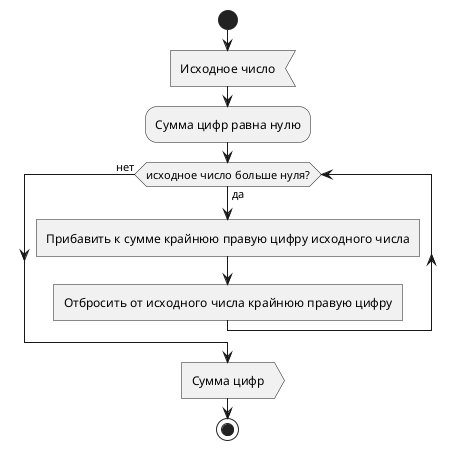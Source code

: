 @startuml
start

:Исходное число<
:Сумма цифр равна нулю;
while (исходное число больше нуля?) is (да)
	:Прибавить к сумме крайнюю правую цифру исходного числа]
	:Отбросить от исходного числа крайнюю правую цифру]
endwhile (нет)
:Сумма цифр>
stop
@enduml
